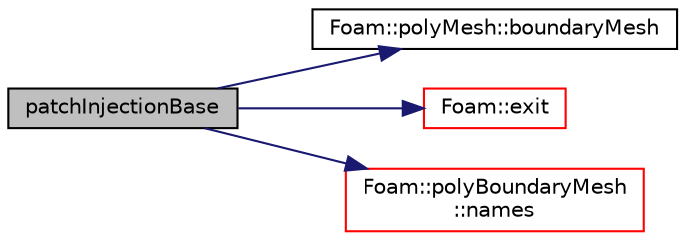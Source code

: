 digraph "patchInjectionBase"
{
  bgcolor="transparent";
  edge [fontname="Helvetica",fontsize="10",labelfontname="Helvetica",labelfontsize="10"];
  node [fontname="Helvetica",fontsize="10",shape=record];
  rankdir="LR";
  Node0 [label="patchInjectionBase",height=0.2,width=0.4,color="black", fillcolor="grey75", style="filled", fontcolor="black"];
  Node0 -> Node1 [color="midnightblue",fontsize="10",style="solid",fontname="Helvetica"];
  Node1 [label="Foam::polyMesh::boundaryMesh",height=0.2,width=0.4,color="black",URL="$a28565.html#a9f2b68c134340291eda6197f47f25484",tooltip="Return boundary mesh. "];
  Node0 -> Node2 [color="midnightblue",fontsize="10",style="solid",fontname="Helvetica"];
  Node2 [label="Foam::exit",height=0.2,width=0.4,color="red",URL="$a21851.html#a06ca7250d8e89caf05243ec094843642"];
  Node0 -> Node51 [color="midnightblue",fontsize="10",style="solid",fontname="Helvetica"];
  Node51 [label="Foam::polyBoundaryMesh\l::names",height=0.2,width=0.4,color="red",URL="$a28557.html#ada6aa4fc7adb36994dc5e27d319a3acc",tooltip="Return a list of patch names. "];
}
